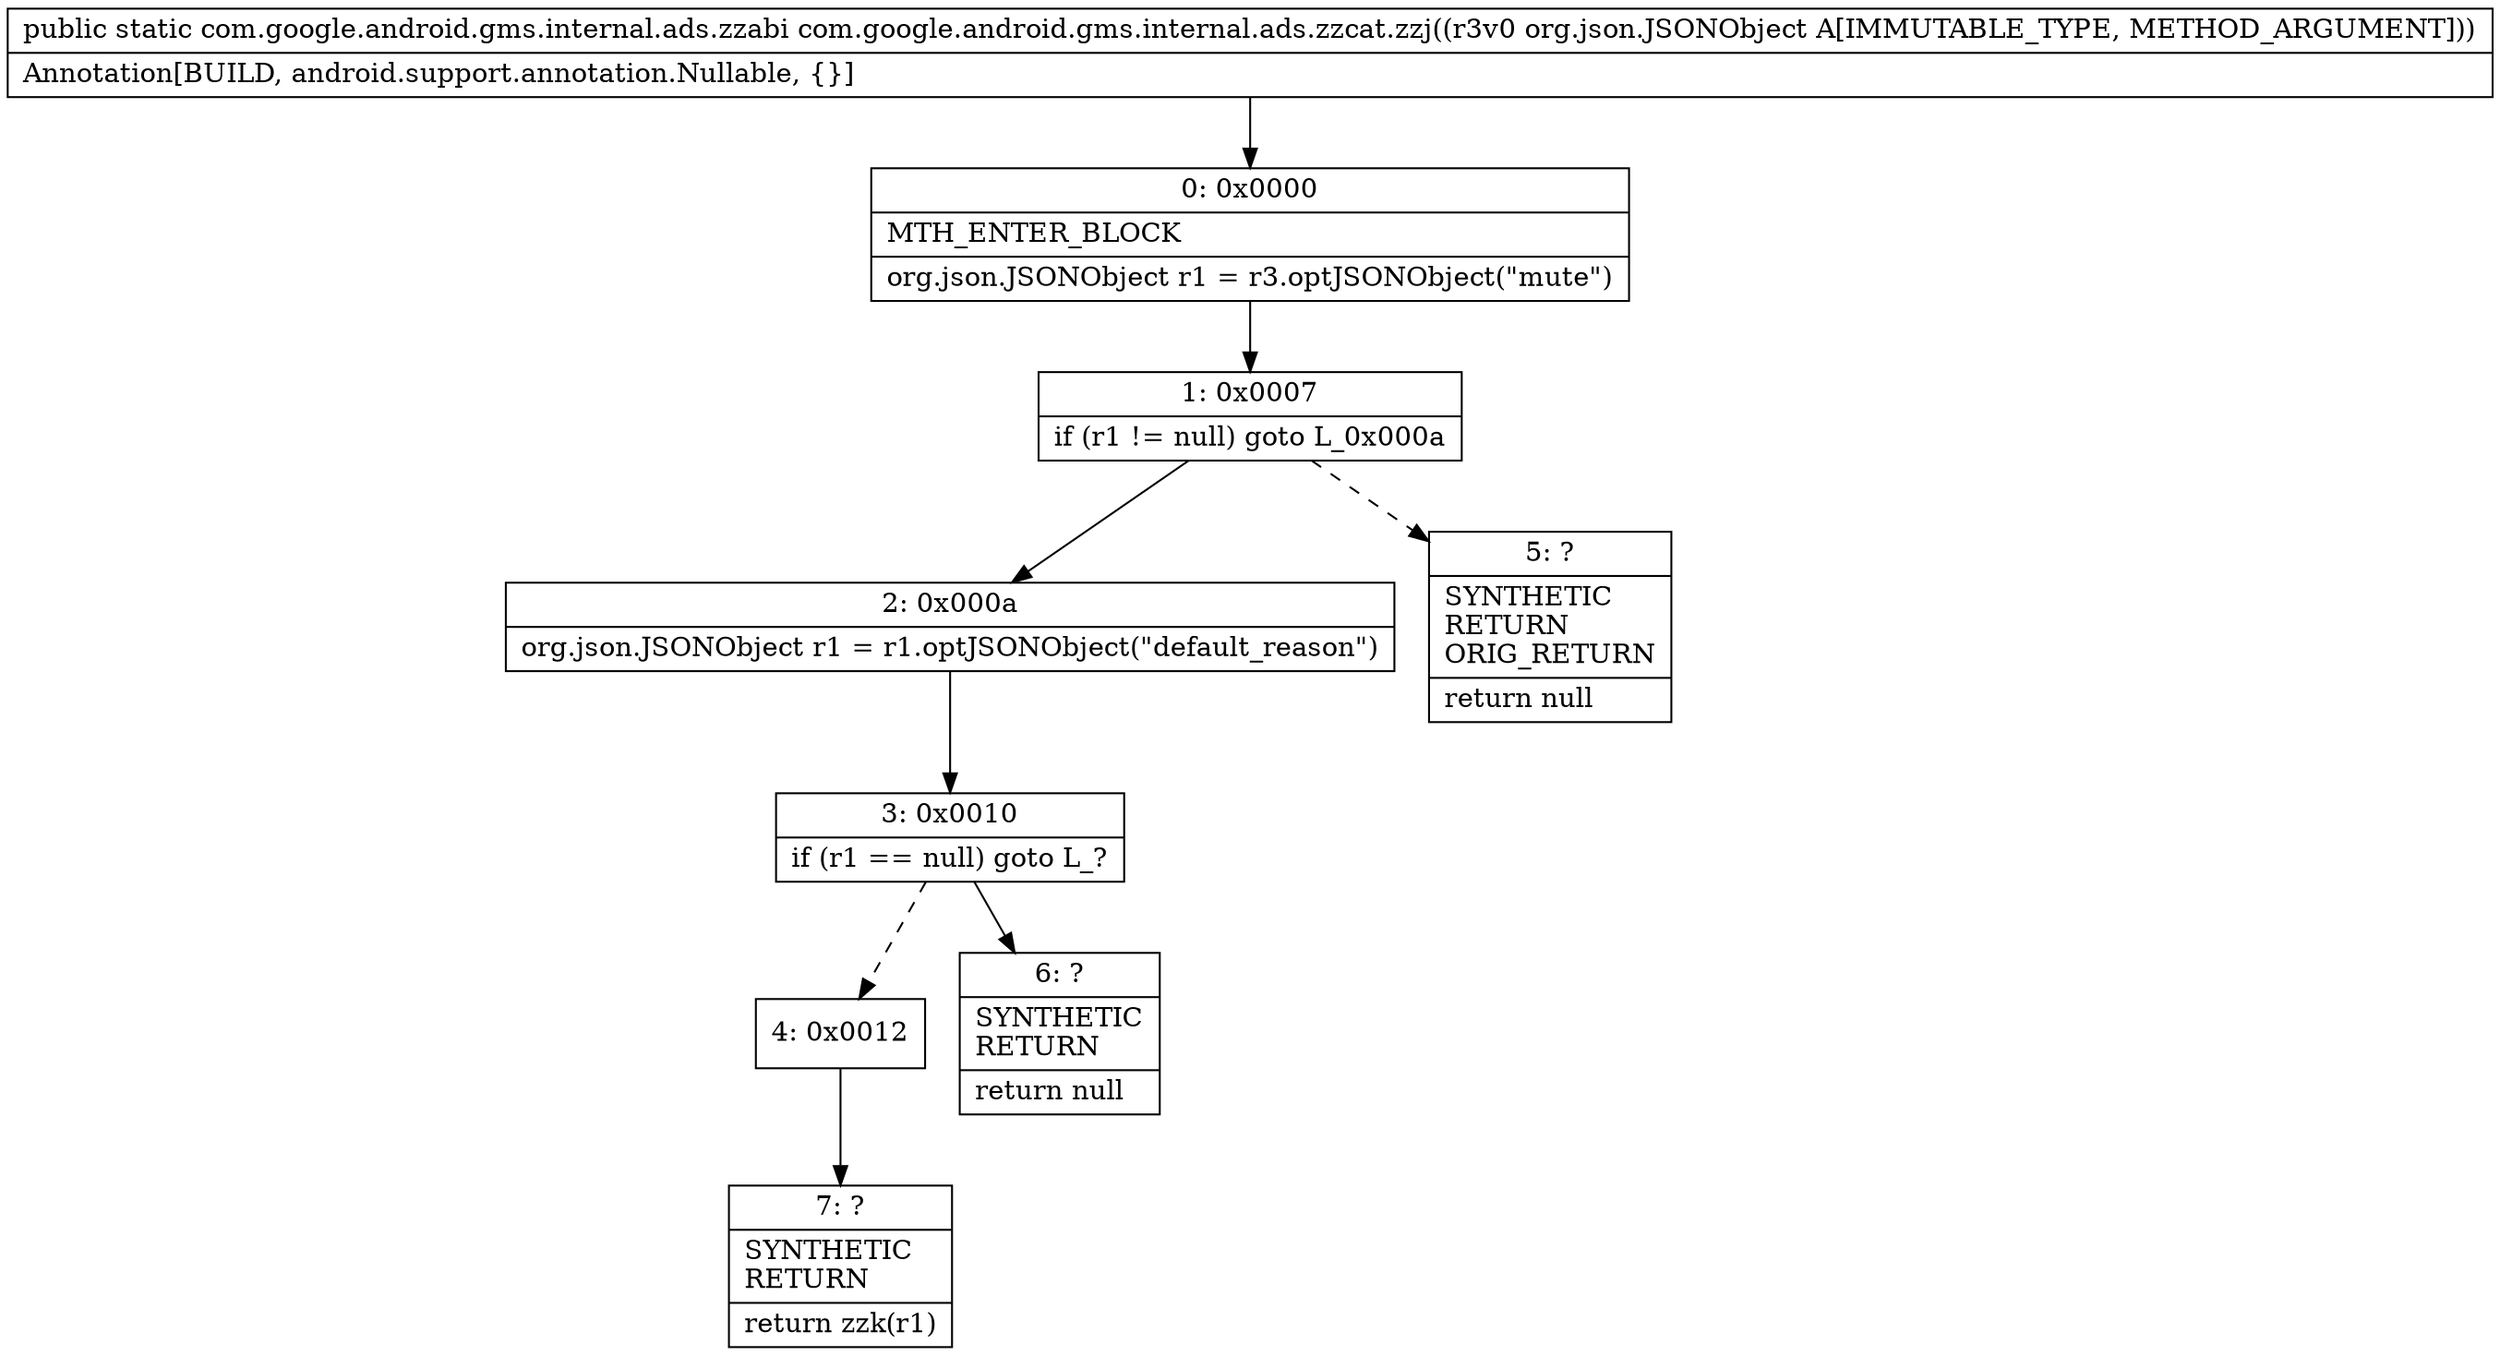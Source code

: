 digraph "CFG forcom.google.android.gms.internal.ads.zzcat.zzj(Lorg\/json\/JSONObject;)Lcom\/google\/android\/gms\/internal\/ads\/zzabi;" {
Node_0 [shape=record,label="{0\:\ 0x0000|MTH_ENTER_BLOCK\l|org.json.JSONObject r1 = r3.optJSONObject(\"mute\")\l}"];
Node_1 [shape=record,label="{1\:\ 0x0007|if (r1 != null) goto L_0x000a\l}"];
Node_2 [shape=record,label="{2\:\ 0x000a|org.json.JSONObject r1 = r1.optJSONObject(\"default_reason\")\l}"];
Node_3 [shape=record,label="{3\:\ 0x0010|if (r1 == null) goto L_?\l}"];
Node_4 [shape=record,label="{4\:\ 0x0012}"];
Node_5 [shape=record,label="{5\:\ ?|SYNTHETIC\lRETURN\lORIG_RETURN\l|return null\l}"];
Node_6 [shape=record,label="{6\:\ ?|SYNTHETIC\lRETURN\l|return null\l}"];
Node_7 [shape=record,label="{7\:\ ?|SYNTHETIC\lRETURN\l|return zzk(r1)\l}"];
MethodNode[shape=record,label="{public static com.google.android.gms.internal.ads.zzabi com.google.android.gms.internal.ads.zzcat.zzj((r3v0 org.json.JSONObject A[IMMUTABLE_TYPE, METHOD_ARGUMENT]))  | Annotation[BUILD, android.support.annotation.Nullable, \{\}]\l}"];
MethodNode -> Node_0;
Node_0 -> Node_1;
Node_1 -> Node_2;
Node_1 -> Node_5[style=dashed];
Node_2 -> Node_3;
Node_3 -> Node_4[style=dashed];
Node_3 -> Node_6;
Node_4 -> Node_7;
}

